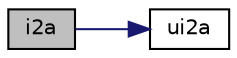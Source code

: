 digraph "i2a"
{
 // INTERACTIVE_SVG=YES
  edge [fontname="Helvetica",fontsize="10",labelfontname="Helvetica",labelfontsize="10"];
  node [fontname="Helvetica",fontsize="10",shape=record];
  rankdir="LR";
  Node1 [label="i2a",height=0.2,width=0.4,color="black", fillcolor="grey75", style="filled", fontcolor="black"];
  Node1 -> Node2 [color="midnightblue",fontsize="10",style="solid",fontname="Helvetica"];
  Node2 [label="ui2a",height=0.2,width=0.4,color="black", fillcolor="white", style="filled",URL="$d1/dc6/a00037.html#ae17e69308453bdacaa3b6475d441aa7b"];
}
